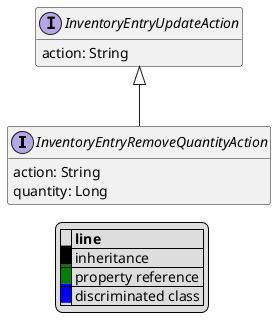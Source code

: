 @startuml

hide empty fields
hide empty methods
legend
|= |= line |
|<back:black>   </back>| inheritance |
|<back:green>   </back>| property reference |
|<back:blue>   </back>| discriminated class |
endlegend
interface InventoryEntryRemoveQuantityAction [[InventoryEntryRemoveQuantityAction.svg]] extends InventoryEntryUpdateAction {
    action: String
    quantity: Long
}
interface InventoryEntryUpdateAction [[InventoryEntryUpdateAction.svg]]  {
    action: String
}





@enduml
